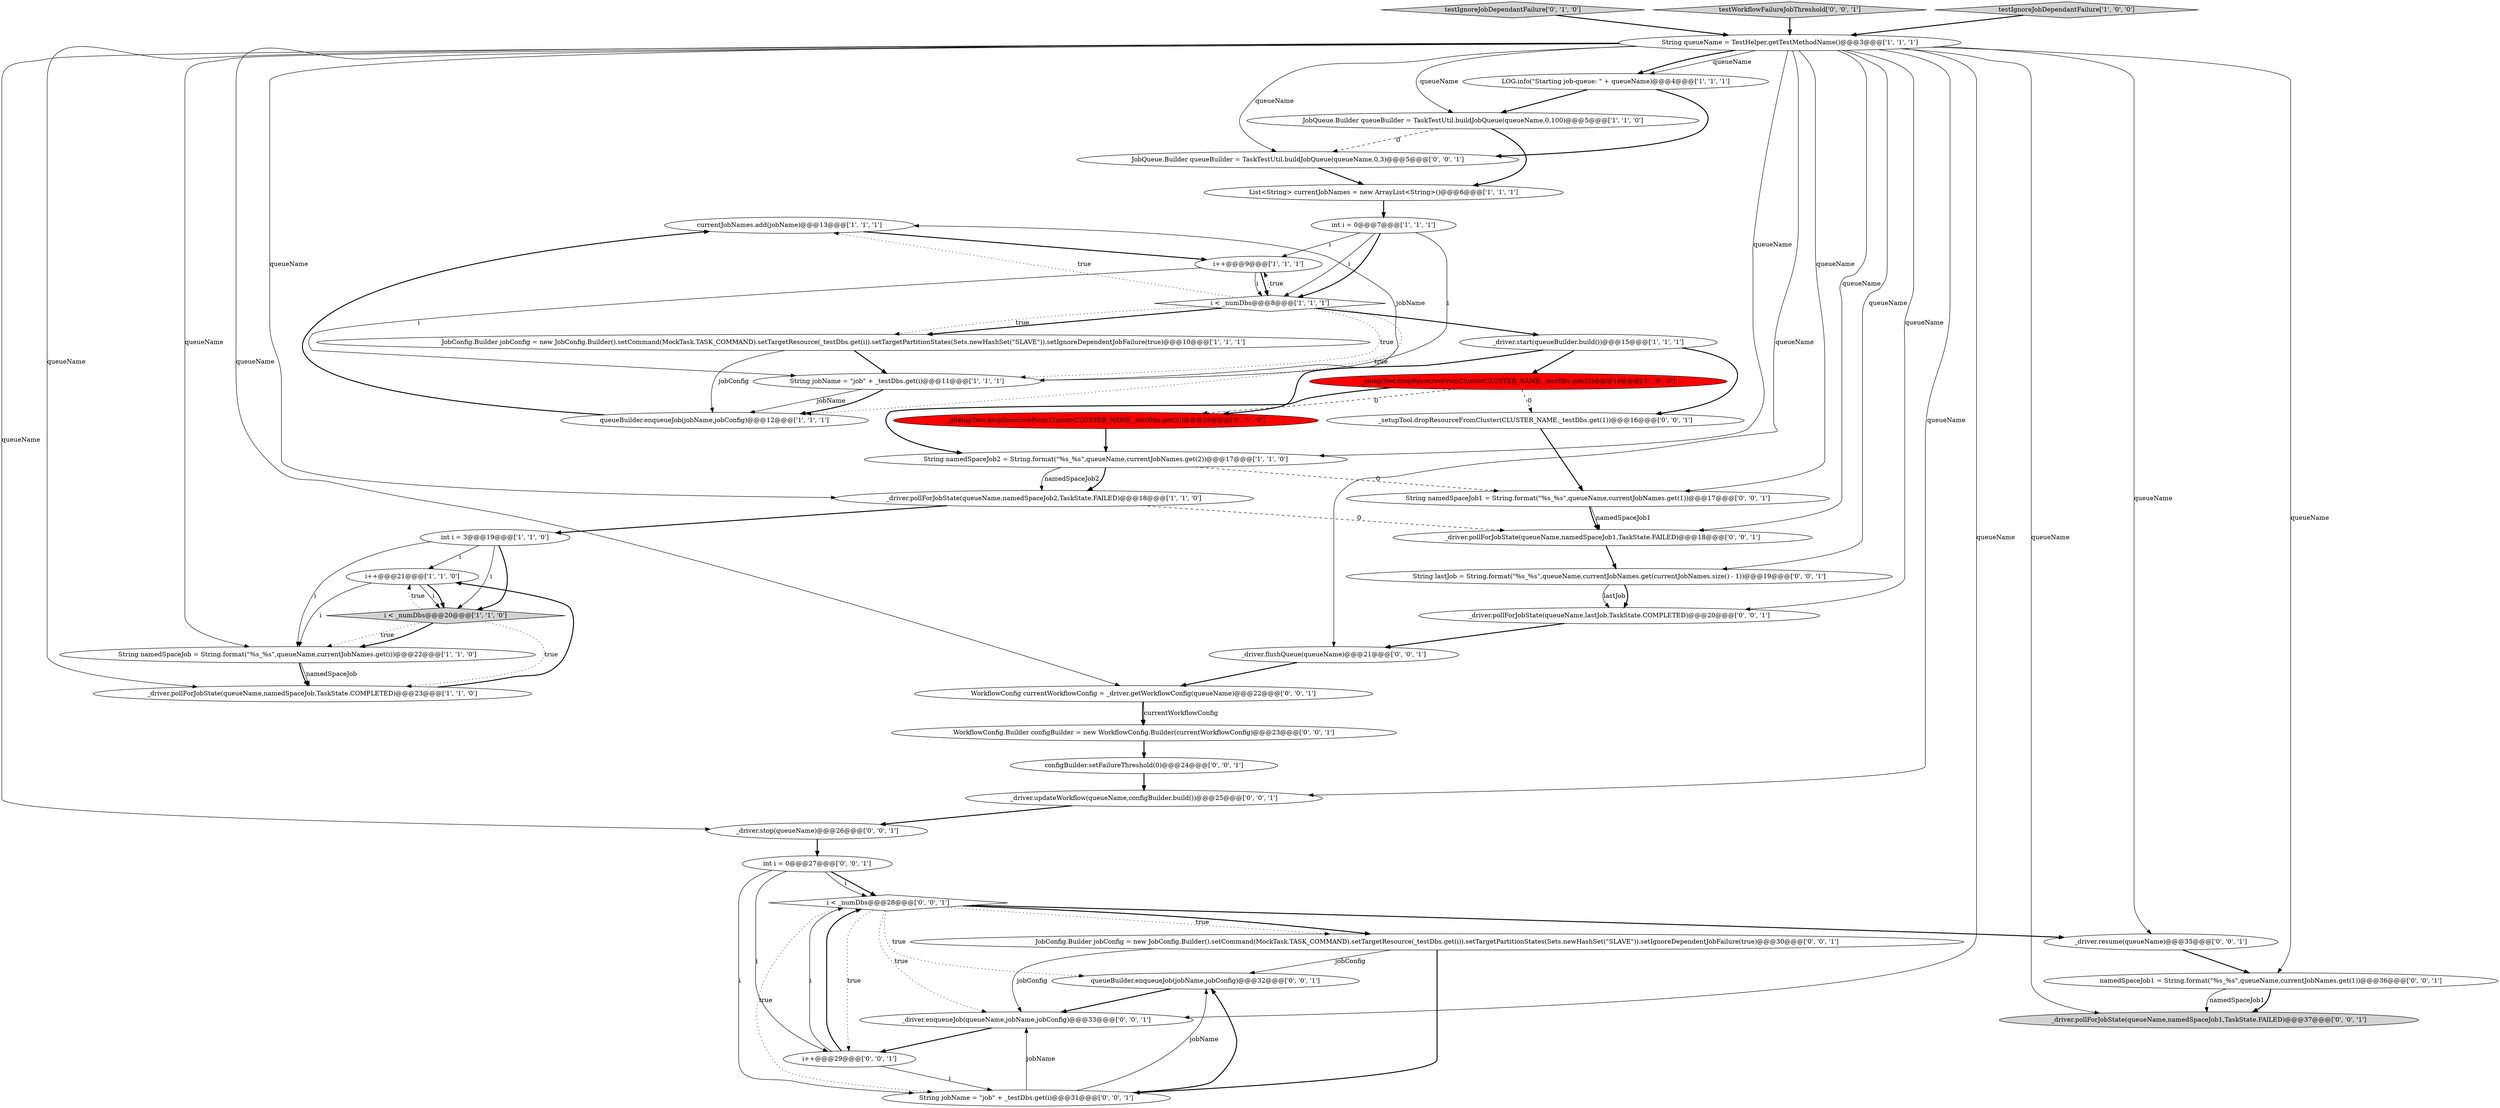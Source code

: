 digraph {
3 [style = filled, label = "currentJobNames.add(jobName)@@@13@@@['1', '1', '1']", fillcolor = white, shape = ellipse image = "AAA0AAABBB1BBB"];
4 [style = filled, label = "LOG.info(\"Starting job-queue: \" + queueName)@@@4@@@['1', '1', '1']", fillcolor = white, shape = ellipse image = "AAA0AAABBB1BBB"];
18 [style = filled, label = "String jobName = \"job\" + _testDbs.get(i)@@@11@@@['1', '1', '1']", fillcolor = white, shape = ellipse image = "AAA0AAABBB1BBB"];
41 [style = filled, label = "_driver.stop(queueName)@@@26@@@['0', '0', '1']", fillcolor = white, shape = ellipse image = "AAA0AAABBB3BBB"];
16 [style = filled, label = "_driver.pollForJobState(queueName,namedSpaceJob2,TaskState.FAILED)@@@18@@@['1', '1', '0']", fillcolor = white, shape = ellipse image = "AAA0AAABBB1BBB"];
36 [style = filled, label = "_driver.pollForJobState(queueName,namedSpaceJob1,TaskState.FAILED)@@@18@@@['0', '0', '1']", fillcolor = white, shape = ellipse image = "AAA0AAABBB3BBB"];
33 [style = filled, label = "WorkflowConfig currentWorkflowConfig = _driver.getWorkflowConfig(queueName)@@@22@@@['0', '0', '1']", fillcolor = white, shape = ellipse image = "AAA0AAABBB3BBB"];
43 [style = filled, label = "namedSpaceJob1 = String.format(\"%s_%s\",queueName,currentJobNames.get(1))@@@36@@@['0', '0', '1']", fillcolor = white, shape = ellipse image = "AAA0AAABBB3BBB"];
32 [style = filled, label = "_driver.pollForJobState(queueName,namedSpaceJob1,TaskState.FAILED)@@@37@@@['0', '0', '1']", fillcolor = lightgray, shape = ellipse image = "AAA0AAABBB3BBB"];
25 [style = filled, label = "String lastJob = String.format(\"%s_%s\",queueName,currentJobNames.get(currentJobNames.size() - 1))@@@19@@@['0', '0', '1']", fillcolor = white, shape = ellipse image = "AAA0AAABBB3BBB"];
26 [style = filled, label = "configBuilder.setFailureThreshold(0)@@@24@@@['0', '0', '1']", fillcolor = white, shape = ellipse image = "AAA0AAABBB3BBB"];
38 [style = filled, label = "queueBuilder.enqueueJob(jobName,jobConfig)@@@32@@@['0', '0', '1']", fillcolor = white, shape = ellipse image = "AAA0AAABBB3BBB"];
35 [style = filled, label = "_driver.enqueueJob(queueName,jobName,jobConfig)@@@33@@@['0', '0', '1']", fillcolor = white, shape = ellipse image = "AAA0AAABBB3BBB"];
37 [style = filled, label = "i < _numDbs@@@28@@@['0', '0', '1']", fillcolor = white, shape = diamond image = "AAA0AAABBB3BBB"];
31 [style = filled, label = "_driver.updateWorkflow(queueName,configBuilder.build())@@@25@@@['0', '0', '1']", fillcolor = white, shape = ellipse image = "AAA0AAABBB3BBB"];
0 [style = filled, label = "String queueName = TestHelper.getTestMethodName()@@@3@@@['1', '1', '1']", fillcolor = white, shape = ellipse image = "AAA0AAABBB1BBB"];
27 [style = filled, label = "i++@@@29@@@['0', '0', '1']", fillcolor = white, shape = ellipse image = "AAA0AAABBB3BBB"];
44 [style = filled, label = "_driver.resume(queueName)@@@35@@@['0', '0', '1']", fillcolor = white, shape = ellipse image = "AAA0AAABBB3BBB"];
34 [style = filled, label = "JobConfig.Builder jobConfig = new JobConfig.Builder().setCommand(MockTask.TASK_COMMAND).setTargetResource(_testDbs.get(i)).setTargetPartitionStates(Sets.newHashSet(\"SLAVE\")).setIgnoreDependentJobFailure(true)@@@30@@@['0', '0', '1']", fillcolor = white, shape = ellipse image = "AAA0AAABBB3BBB"];
13 [style = filled, label = "int i = 3@@@19@@@['1', '1', '0']", fillcolor = white, shape = ellipse image = "AAA0AAABBB1BBB"];
29 [style = filled, label = "WorkflowConfig.Builder configBuilder = new WorkflowConfig.Builder(currentWorkflowConfig)@@@23@@@['0', '0', '1']", fillcolor = white, shape = ellipse image = "AAA0AAABBB3BBB"];
2 [style = filled, label = "queueBuilder.enqueueJob(jobName,jobConfig)@@@12@@@['1', '1', '1']", fillcolor = white, shape = ellipse image = "AAA0AAABBB1BBB"];
23 [style = filled, label = "String namedSpaceJob1 = String.format(\"%s_%s\",queueName,currentJobNames.get(1))@@@17@@@['0', '0', '1']", fillcolor = white, shape = ellipse image = "AAA0AAABBB3BBB"];
12 [style = filled, label = "_driver.start(queueBuilder.build())@@@15@@@['1', '1', '1']", fillcolor = white, shape = ellipse image = "AAA0AAABBB1BBB"];
5 [style = filled, label = "i++@@@21@@@['1', '1', '0']", fillcolor = white, shape = ellipse image = "AAA0AAABBB1BBB"];
1 [style = filled, label = "i++@@@9@@@['1', '1', '1']", fillcolor = white, shape = ellipse image = "AAA0AAABBB1BBB"];
28 [style = filled, label = "JobQueue.Builder queueBuilder = TaskTestUtil.buildJobQueue(queueName,0,3)@@@5@@@['0', '0', '1']", fillcolor = white, shape = ellipse image = "AAA0AAABBB3BBB"];
20 [style = filled, label = "_driver.pollForJobState(queueName,namedSpaceJob,TaskState.COMPLETED)@@@23@@@['1', '1', '0']", fillcolor = white, shape = ellipse image = "AAA0AAABBB1BBB"];
21 [style = filled, label = "testIgnoreJobDependantFailure['0', '1', '0']", fillcolor = lightgray, shape = diamond image = "AAA0AAABBB2BBB"];
11 [style = filled, label = "JobQueue.Builder queueBuilder = TaskTestUtil.buildJobQueue(queueName,0,100)@@@5@@@['1', '1', '0']", fillcolor = white, shape = ellipse image = "AAA0AAABBB1BBB"];
6 [style = filled, label = "JobConfig.Builder jobConfig = new JobConfig.Builder().setCommand(MockTask.TASK_COMMAND).setTargetResource(_testDbs.get(i)).setTargetPartitionStates(Sets.newHashSet(\"SLAVE\")).setIgnoreDependentJobFailure(true)@@@10@@@['1', '1', '1']", fillcolor = white, shape = ellipse image = "AAA0AAABBB1BBB"];
40 [style = filled, label = "_driver.pollForJobState(queueName,lastJob,TaskState.COMPLETED)@@@20@@@['0', '0', '1']", fillcolor = white, shape = ellipse image = "AAA0AAABBB3BBB"];
15 [style = filled, label = "i < _numDbs@@@8@@@['1', '1', '1']", fillcolor = white, shape = diamond image = "AAA0AAABBB1BBB"];
9 [style = filled, label = "String namedSpaceJob2 = String.format(\"%s_%s\",queueName,currentJobNames.get(2))@@@17@@@['1', '1', '0']", fillcolor = white, shape = ellipse image = "AAA0AAABBB1BBB"];
19 [style = filled, label = "i < _numDbs@@@20@@@['1', '1', '0']", fillcolor = lightgray, shape = diamond image = "AAA0AAABBB1BBB"];
30 [style = filled, label = "String jobName = \"job\" + _testDbs.get(i)@@@31@@@['0', '0', '1']", fillcolor = white, shape = ellipse image = "AAA0AAABBB3BBB"];
7 [style = filled, label = "_setupTool.dropResourceFromCluster(CLUSTER_NAME,_testDbs.get(2))@@@16@@@['1', '0', '0']", fillcolor = red, shape = ellipse image = "AAA1AAABBB1BBB"];
17 [style = filled, label = "String namedSpaceJob = String.format(\"%s_%s\",queueName,currentJobNames.get(i))@@@22@@@['1', '1', '0']", fillcolor = white, shape = ellipse image = "AAA0AAABBB1BBB"];
42 [style = filled, label = "int i = 0@@@27@@@['0', '0', '1']", fillcolor = white, shape = ellipse image = "AAA0AAABBB3BBB"];
39 [style = filled, label = "_setupTool.dropResourceFromCluster(CLUSTER_NAME,_testDbs.get(1))@@@16@@@['0', '0', '1']", fillcolor = white, shape = ellipse image = "AAA0AAABBB3BBB"];
45 [style = filled, label = "_driver.flushQueue(queueName)@@@21@@@['0', '0', '1']", fillcolor = white, shape = ellipse image = "AAA0AAABBB3BBB"];
22 [style = filled, label = "_gSetupTool.dropResourceFromCluster(CLUSTER_NAME,_testDbs.get(2))@@@16@@@['0', '1', '0']", fillcolor = red, shape = ellipse image = "AAA1AAABBB2BBB"];
14 [style = filled, label = "List<String> currentJobNames = new ArrayList<String>()@@@6@@@['1', '1', '1']", fillcolor = white, shape = ellipse image = "AAA0AAABBB1BBB"];
8 [style = filled, label = "int i = 0@@@7@@@['1', '1', '1']", fillcolor = white, shape = ellipse image = "AAA0AAABBB1BBB"];
24 [style = filled, label = "testWorkflowFailureJobThreshold['0', '0', '1']", fillcolor = lightgray, shape = diamond image = "AAA0AAABBB3BBB"];
10 [style = filled, label = "testIgnoreJobDependantFailure['1', '0', '0']", fillcolor = lightgray, shape = diamond image = "AAA0AAABBB1BBB"];
0->4 [style = solid, label="queueName"];
11->14 [style = bold, label=""];
8->15 [style = solid, label="i"];
27->37 [style = solid, label="i"];
45->33 [style = bold, label=""];
9->16 [style = solid, label="namedSpaceJob2"];
18->3 [style = solid, label="jobName"];
9->16 [style = bold, label=""];
12->7 [style = bold, label=""];
28->14 [style = bold, label=""];
0->20 [style = solid, label="queueName"];
34->35 [style = solid, label="jobConfig"];
42->27 [style = solid, label="i"];
7->9 [style = bold, label=""];
37->38 [style = dotted, label="true"];
0->11 [style = solid, label="queueName"];
43->32 [style = solid, label="namedSpaceJob1"];
39->23 [style = bold, label=""];
18->2 [style = solid, label="jobName"];
5->19 [style = solid, label="i"];
23->36 [style = bold, label=""];
12->22 [style = bold, label=""];
25->40 [style = bold, label=""];
0->31 [style = solid, label="queueName"];
0->35 [style = solid, label="queueName"];
17->20 [style = bold, label=""];
23->36 [style = solid, label="namedSpaceJob1"];
21->0 [style = bold, label=""];
19->17 [style = dotted, label="true"];
24->0 [style = bold, label=""];
15->2 [style = dotted, label="true"];
22->9 [style = bold, label=""];
15->18 [style = dotted, label="true"];
43->32 [style = bold, label=""];
0->28 [style = solid, label="queueName"];
6->2 [style = solid, label="jobConfig"];
0->36 [style = solid, label="queueName"];
9->23 [style = dashed, label="0"];
1->18 [style = solid, label="i"];
33->29 [style = bold, label=""];
29->26 [style = bold, label=""];
0->45 [style = solid, label="queueName"];
15->3 [style = dotted, label="true"];
0->9 [style = solid, label="queueName"];
0->16 [style = solid, label="queueName"];
36->25 [style = bold, label=""];
10->0 [style = bold, label=""];
31->41 [style = bold, label=""];
33->29 [style = solid, label="currentWorkflowConfig"];
14->8 [style = bold, label=""];
15->12 [style = bold, label=""];
7->39 [style = dashed, label="0"];
38->35 [style = bold, label=""];
7->22 [style = dashed, label="0"];
25->40 [style = solid, label="lastJob"];
16->13 [style = bold, label=""];
42->37 [style = bold, label=""];
0->17 [style = solid, label="queueName"];
8->15 [style = bold, label=""];
3->1 [style = bold, label=""];
27->30 [style = solid, label="i"];
6->18 [style = bold, label=""];
2->3 [style = bold, label=""];
13->5 [style = solid, label="i"];
0->23 [style = solid, label="queueName"];
19->17 [style = bold, label=""];
1->15 [style = solid, label="i"];
5->17 [style = solid, label="i"];
5->19 [style = bold, label=""];
37->35 [style = dotted, label="true"];
27->37 [style = bold, label=""];
0->43 [style = solid, label="queueName"];
13->19 [style = bold, label=""];
26->31 [style = bold, label=""];
37->44 [style = bold, label=""];
16->36 [style = dashed, label="0"];
19->5 [style = dotted, label="true"];
37->34 [style = dotted, label="true"];
12->39 [style = bold, label=""];
37->27 [style = dotted, label="true"];
30->35 [style = solid, label="jobName"];
30->38 [style = bold, label=""];
35->27 [style = bold, label=""];
13->17 [style = solid, label="i"];
0->40 [style = solid, label="queueName"];
0->41 [style = solid, label="queueName"];
8->18 [style = solid, label="i"];
19->20 [style = dotted, label="true"];
1->15 [style = bold, label=""];
17->20 [style = solid, label="namedSpaceJob"];
15->6 [style = bold, label=""];
0->25 [style = solid, label="queueName"];
18->2 [style = bold, label=""];
34->38 [style = solid, label="jobConfig"];
34->30 [style = bold, label=""];
0->32 [style = solid, label="queueName"];
4->28 [style = bold, label=""];
30->38 [style = solid, label="jobName"];
44->43 [style = bold, label=""];
37->30 [style = dotted, label="true"];
20->5 [style = bold, label=""];
11->28 [style = dashed, label="0"];
13->19 [style = solid, label="i"];
0->4 [style = bold, label=""];
15->1 [style = dotted, label="true"];
8->1 [style = solid, label="i"];
42->30 [style = solid, label="i"];
37->34 [style = bold, label=""];
15->6 [style = dotted, label="true"];
0->33 [style = solid, label="queueName"];
0->44 [style = solid, label="queueName"];
40->45 [style = bold, label=""];
4->11 [style = bold, label=""];
41->42 [style = bold, label=""];
42->37 [style = solid, label="i"];
}
